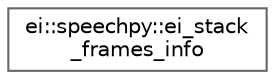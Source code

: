 digraph "Graphical Class Hierarchy"
{
 // LATEX_PDF_SIZE
  bgcolor="transparent";
  edge [fontname=Helvetica,fontsize=10,labelfontname=Helvetica,labelfontsize=10];
  node [fontname=Helvetica,fontsize=10,shape=box,height=0.2,width=0.4];
  rankdir="LR";
  Node0 [id="Node000000",label="ei::speechpy::ei_stack\l_frames_info",height=0.2,width=0.4,color="grey40", fillcolor="white", style="filled",URL="$structei_1_1speechpy_1_1ei__stack__frames__info.html",tooltip=" "];
}
